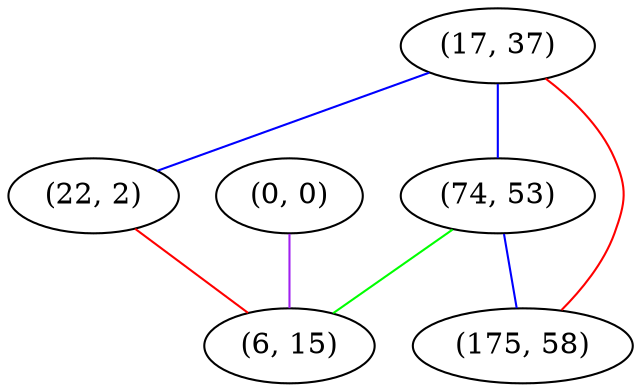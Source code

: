 graph "" {
"(17, 37)";
"(0, 0)";
"(74, 53)";
"(22, 2)";
"(6, 15)";
"(175, 58)";
"(17, 37)" -- "(74, 53)"  [color=blue, key=0, weight=3];
"(17, 37)" -- "(22, 2)"  [color=blue, key=0, weight=3];
"(17, 37)" -- "(175, 58)"  [color=red, key=0, weight=1];
"(0, 0)" -- "(6, 15)"  [color=purple, key=0, weight=4];
"(74, 53)" -- "(6, 15)"  [color=green, key=0, weight=2];
"(74, 53)" -- "(175, 58)"  [color=blue, key=0, weight=3];
"(22, 2)" -- "(6, 15)"  [color=red, key=0, weight=1];
}
